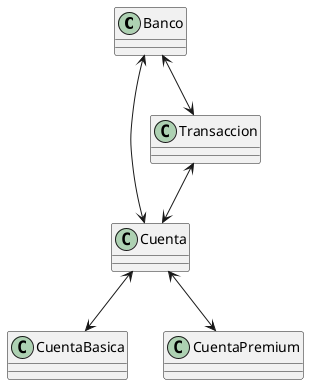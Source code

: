 @startuml
Class Banco{
}

Banco <--> Cuenta
Class Cuenta {
}

Cuenta <--> CuentaBasica
Class CuentaBasica{
}

Cuenta <--> CuentaPremium
Class CuentaPremium{
}
Banco <--> Transaccion
Transaccion <--> Cuenta
Class Transaccion{
}
@enduml

